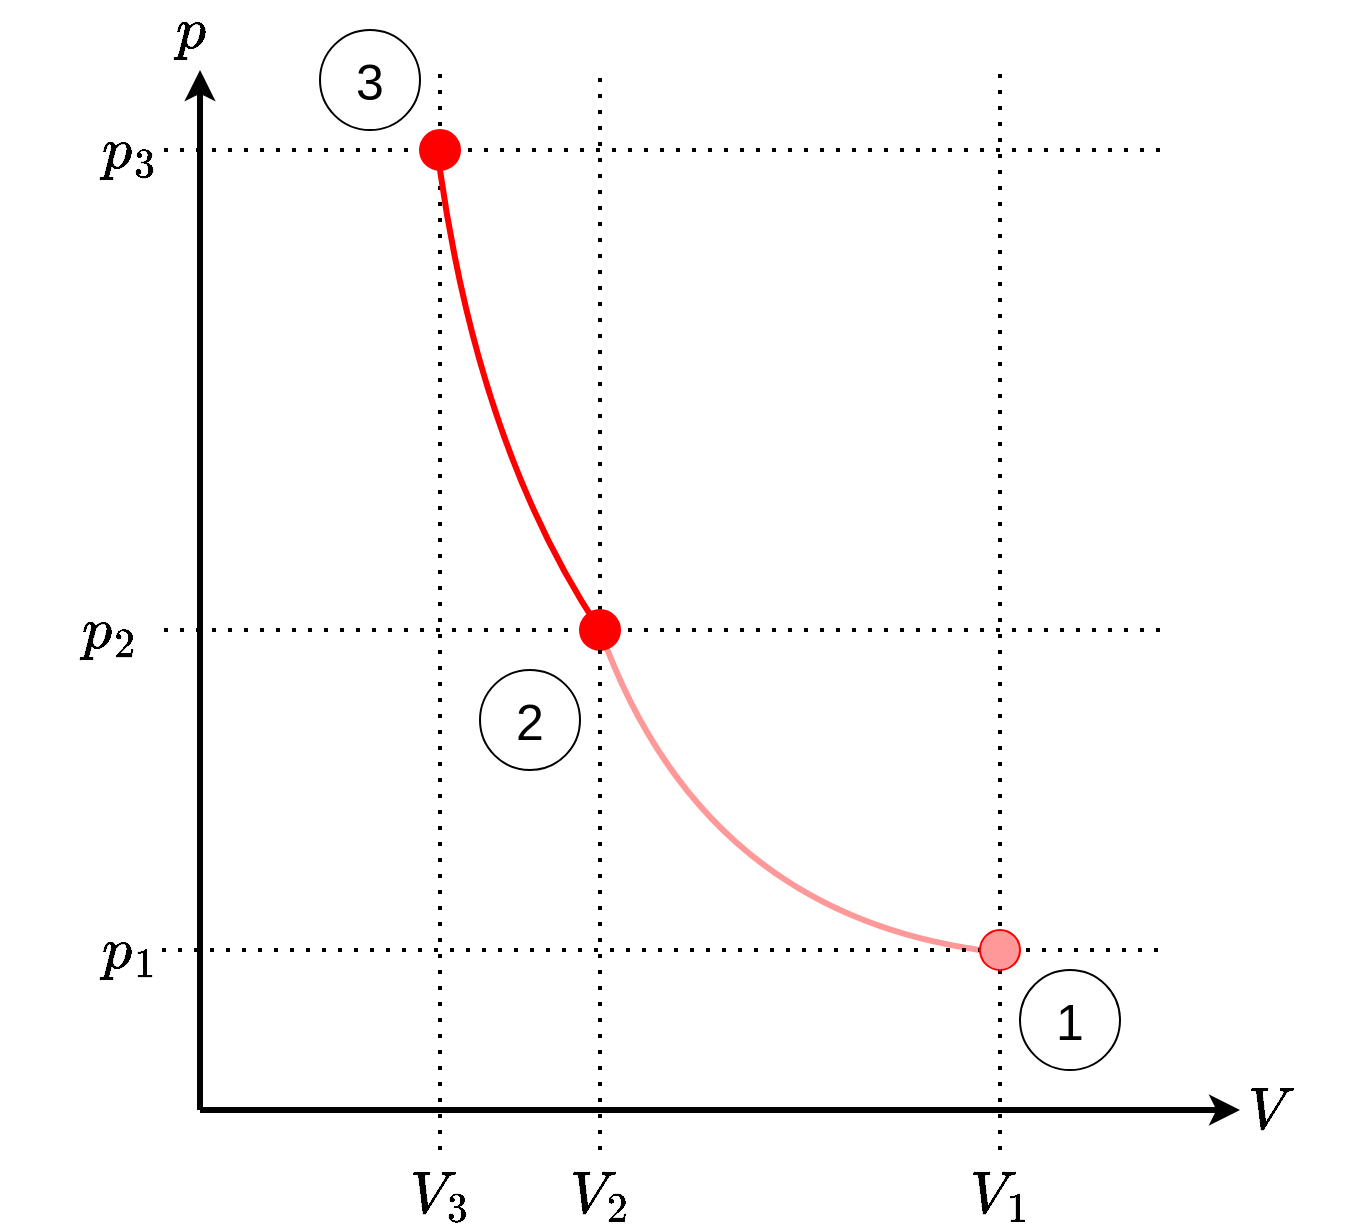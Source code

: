 <mxfile version="17.2.4" type="device"><diagram id="IaZGcagrRvtKTw1Jzisi" name="Seite-1"><mxGraphModel dx="1018" dy="1850" grid="1" gridSize="10" guides="1" tooltips="1" connect="1" arrows="1" fold="1" page="1" pageScale="1" pageWidth="827" pageHeight="1169" math="1" shadow="0"><root><mxCell id="0"/><mxCell id="1" parent="0"/><mxCell id="TMjNiaS6RaeIZthOmrqi-26" value="" style="endArrow=none;html=1;fontSize=25;strokeWidth=3;strokeColor=#FF9999;entryX=0;entryY=0.5;entryDx=0;entryDy=0;curved=1;" edge="1" parent="1"><mxGeometry width="50" height="50" relative="1" as="geometry"><mxPoint x="320" y="280" as="sourcePoint"/><mxPoint x="510" y="440" as="targetPoint"/><Array as="points"><mxPoint x="370" y="420"/></Array></mxGeometry></mxCell><mxCell id="TMjNiaS6RaeIZthOmrqi-1" value="" style="endArrow=classic;html=1;rounded=0;strokeWidth=3;" edge="1" parent="1"><mxGeometry width="50" height="50" relative="1" as="geometry"><mxPoint x="120" y="520" as="sourcePoint"/><mxPoint x="640" y="520" as="targetPoint"/></mxGeometry></mxCell><mxCell id="TMjNiaS6RaeIZthOmrqi-2" value="" style="endArrow=classic;html=1;rounded=0;strokeWidth=3;" edge="1" parent="1"><mxGeometry width="50" height="50" relative="1" as="geometry"><mxPoint x="120" y="520" as="sourcePoint"/><mxPoint x="120" as="targetPoint"/></mxGeometry></mxCell><mxCell id="TMjNiaS6RaeIZthOmrqi-3" value="&lt;font style=&quot;font-size: 25px&quot;&gt;$$p$$&lt;/font&gt;" style="text;html=1;resizable=0;autosize=1;align=center;verticalAlign=middle;points=[];fillColor=none;strokeColor=none;rounded=0;" vertex="1" parent="1"><mxGeometry x="70" y="-30" width="90" height="20" as="geometry"/></mxCell><mxCell id="TMjNiaS6RaeIZthOmrqi-4" value="&lt;font style=&quot;font-size: 25px&quot;&gt;$$V$$&lt;/font&gt;" style="text;html=1;resizable=0;autosize=1;align=center;verticalAlign=middle;points=[];fillColor=none;strokeColor=none;rounded=0;" vertex="1" parent="1"><mxGeometry x="610" y="510" width="90" height="20" as="geometry"/></mxCell><mxCell id="TMjNiaS6RaeIZthOmrqi-5" value="" style="endArrow=none;dashed=1;html=1;dashPattern=1 3;strokeWidth=2;rounded=0;fontSize=25;" edge="1" parent="1"><mxGeometry width="50" height="50" relative="1" as="geometry"><mxPoint x="102" y="280" as="sourcePoint"/><mxPoint x="600" y="280" as="targetPoint"/></mxGeometry></mxCell><mxCell id="TMjNiaS6RaeIZthOmrqi-7" value="" style="endArrow=none;dashed=1;html=1;dashPattern=1 3;strokeWidth=2;rounded=0;fontSize=25;startArrow=none;" edge="1" parent="1" source="TMjNiaS6RaeIZthOmrqi-11"><mxGeometry width="50" height="50" relative="1" as="geometry"><mxPoint x="320" y="540" as="sourcePoint"/><mxPoint x="320" as="targetPoint"/></mxGeometry></mxCell><mxCell id="TMjNiaS6RaeIZthOmrqi-8" value="" style="endArrow=none;dashed=1;html=1;dashPattern=1 3;strokeWidth=2;rounded=0;fontSize=25;" edge="1" parent="1"><mxGeometry width="50" height="50" relative="1" as="geometry"><mxPoint x="520" y="540" as="sourcePoint"/><mxPoint x="520" as="targetPoint"/></mxGeometry></mxCell><mxCell id="TMjNiaS6RaeIZthOmrqi-10" value="" style="endArrow=none;dashed=1;html=1;dashPattern=1 3;strokeWidth=2;rounded=0;fontSize=25;" edge="1" parent="1"><mxGeometry width="50" height="50" relative="1" as="geometry"><mxPoint x="101" y="440" as="sourcePoint"/><mxPoint x="600" y="440" as="targetPoint"/></mxGeometry></mxCell><mxCell id="TMjNiaS6RaeIZthOmrqi-11" value="" style="ellipse;whiteSpace=wrap;html=1;aspect=fixed;fontSize=25;fillColor=#FF0000;strokeColor=#FF0000;" vertex="1" parent="1"><mxGeometry x="310" y="270" width="20" height="20" as="geometry"/></mxCell><mxCell id="TMjNiaS6RaeIZthOmrqi-12" value="" style="endArrow=none;dashed=1;html=1;dashPattern=1 3;strokeWidth=2;rounded=0;fontSize=25;" edge="1" parent="1" target="TMjNiaS6RaeIZthOmrqi-11"><mxGeometry width="50" height="50" relative="1" as="geometry"><mxPoint x="320" y="540" as="sourcePoint"/><mxPoint x="320" y="240" as="targetPoint"/></mxGeometry></mxCell><mxCell id="TMjNiaS6RaeIZthOmrqi-13" value="&lt;font style=&quot;font-size: 25px&quot;&gt;$$V_2$$&lt;/font&gt;" style="text;html=1;resizable=0;autosize=1;align=center;verticalAlign=middle;points=[];fillColor=none;strokeColor=none;rounded=0;" vertex="1" parent="1"><mxGeometry x="260" y="552" width="120" height="20" as="geometry"/></mxCell><mxCell id="TMjNiaS6RaeIZthOmrqi-14" value="&lt;font style=&quot;font-size: 25px&quot;&gt;$$V_1$$&lt;/font&gt;" style="text;html=1;resizable=0;autosize=1;align=center;verticalAlign=middle;points=[];fillColor=none;strokeColor=none;rounded=0;" vertex="1" parent="1"><mxGeometry x="460" y="552" width="120" height="20" as="geometry"/></mxCell><mxCell id="TMjNiaS6RaeIZthOmrqi-15" value="&lt;font style=&quot;font-size: 25px&quot;&gt;$$p_2$$&lt;/font&gt;" style="text;html=1;resizable=0;autosize=1;align=center;verticalAlign=middle;points=[];fillColor=none;strokeColor=none;rounded=0;" vertex="1" parent="1"><mxGeometry x="20" y="270" width="110" height="20" as="geometry"/></mxCell><mxCell id="TMjNiaS6RaeIZthOmrqi-16" value="&lt;font style=&quot;font-size: 25px&quot;&gt;$$p_1$$&lt;/font&gt;" style="text;html=1;resizable=0;autosize=1;align=center;verticalAlign=middle;points=[];fillColor=none;strokeColor=none;rounded=0;" vertex="1" parent="1"><mxGeometry x="30" y="430" width="110" height="20" as="geometry"/></mxCell><mxCell id="TMjNiaS6RaeIZthOmrqi-18" value="1" style="ellipse;whiteSpace=wrap;html=1;aspect=fixed;fontSize=25;strokeColor=#000000;fillColor=none;" vertex="1" parent="1"><mxGeometry x="530" y="450" width="50" height="50" as="geometry"/></mxCell><mxCell id="TMjNiaS6RaeIZthOmrqi-19" value="2" style="ellipse;whiteSpace=wrap;html=1;aspect=fixed;fontSize=25;strokeColor=#000000;fillColor=none;" vertex="1" parent="1"><mxGeometry x="260" y="300" width="50" height="50" as="geometry"/></mxCell><mxCell id="TMjNiaS6RaeIZthOmrqi-20" value="" style="endArrow=none;dashed=1;html=1;dashPattern=1 3;strokeWidth=2;rounded=0;fontSize=25;" edge="1" parent="1"><mxGeometry width="50" height="50" relative="1" as="geometry"><mxPoint x="102" y="40" as="sourcePoint"/><mxPoint x="602" y="40" as="targetPoint"/></mxGeometry></mxCell><mxCell id="TMjNiaS6RaeIZthOmrqi-21" value="&lt;font style=&quot;font-size: 25px&quot;&gt;$$p_3$$&lt;/font&gt;" style="text;html=1;resizable=0;autosize=1;align=center;verticalAlign=middle;points=[];fillColor=none;strokeColor=none;rounded=0;" vertex="1" parent="1"><mxGeometry x="30" y="30" width="110" height="20" as="geometry"/></mxCell><mxCell id="TMjNiaS6RaeIZthOmrqi-22" value="" style="endArrow=none;dashed=1;html=1;dashPattern=1 3;strokeWidth=2;rounded=0;fontSize=25;" edge="1" parent="1"><mxGeometry width="50" height="50" relative="1" as="geometry"><mxPoint x="240" y="540" as="sourcePoint"/><mxPoint x="240" as="targetPoint"/></mxGeometry></mxCell><mxCell id="TMjNiaS6RaeIZthOmrqi-24" value="" style="ellipse;whiteSpace=wrap;html=1;aspect=fixed;fontSize=25;fillColor=#FF0000;strokeColor=#FF0000;" vertex="1" parent="1"><mxGeometry x="230" y="30" width="20" height="20" as="geometry"/></mxCell><mxCell id="TMjNiaS6RaeIZthOmrqi-27" value="" style="endArrow=none;html=1;fontSize=25;strokeWidth=3;strokeColor=#FF0000;curved=1;" edge="1" parent="1"><mxGeometry width="50" height="50" relative="1" as="geometry"><mxPoint x="240" y="50" as="sourcePoint"/><mxPoint x="320" y="280" as="targetPoint"/><Array as="points"><mxPoint x="260" y="190"/></Array></mxGeometry></mxCell><mxCell id="TMjNiaS6RaeIZthOmrqi-28" value="3" style="ellipse;whiteSpace=wrap;html=1;aspect=fixed;fontSize=25;strokeColor=#000000;fillColor=none;" vertex="1" parent="1"><mxGeometry x="180" y="-20" width="50" height="50" as="geometry"/></mxCell><mxCell id="TMjNiaS6RaeIZthOmrqi-9" value="" style="ellipse;whiteSpace=wrap;html=1;aspect=fixed;fontSize=25;fillColor=#FF9999;strokeColor=#FF0000;" vertex="1" parent="1"><mxGeometry x="510" y="430" width="20" height="20" as="geometry"/></mxCell><mxCell id="TMjNiaS6RaeIZthOmrqi-29" value="&lt;font style=&quot;font-size: 25px&quot;&gt;$$V_3$$&lt;/font&gt;" style="text;html=1;resizable=0;autosize=1;align=center;verticalAlign=middle;points=[];fillColor=none;strokeColor=none;rounded=0;" vertex="1" parent="1"><mxGeometry x="180" y="552" width="120" height="20" as="geometry"/></mxCell></root></mxGraphModel></diagram></mxfile>